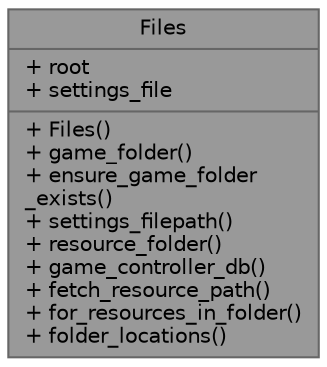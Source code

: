digraph "Files"
{
 // LATEX_PDF_SIZE
  bgcolor="transparent";
  edge [fontname=Helvetica,fontsize=10,labelfontname=Helvetica,labelfontsize=10];
  node [fontname=Helvetica,fontsize=10,shape=box,height=0.2,width=0.4];
  Node1 [shape=record,label="{Files\n|+ root\l+ settings_file\l|+ Files()\l+ game_folder()\l+ ensure_game_folder\l_exists()\l+ settings_filepath()\l+ resource_folder()\l+ game_controller_db()\l+ fetch_resource_path()\l+ for_resources_in_folder()\l+ folder_locations()\l}",height=0.2,width=0.4,color="gray40", fillcolor="grey60", style="filled", fontcolor="black",tooltip=" "];
}
